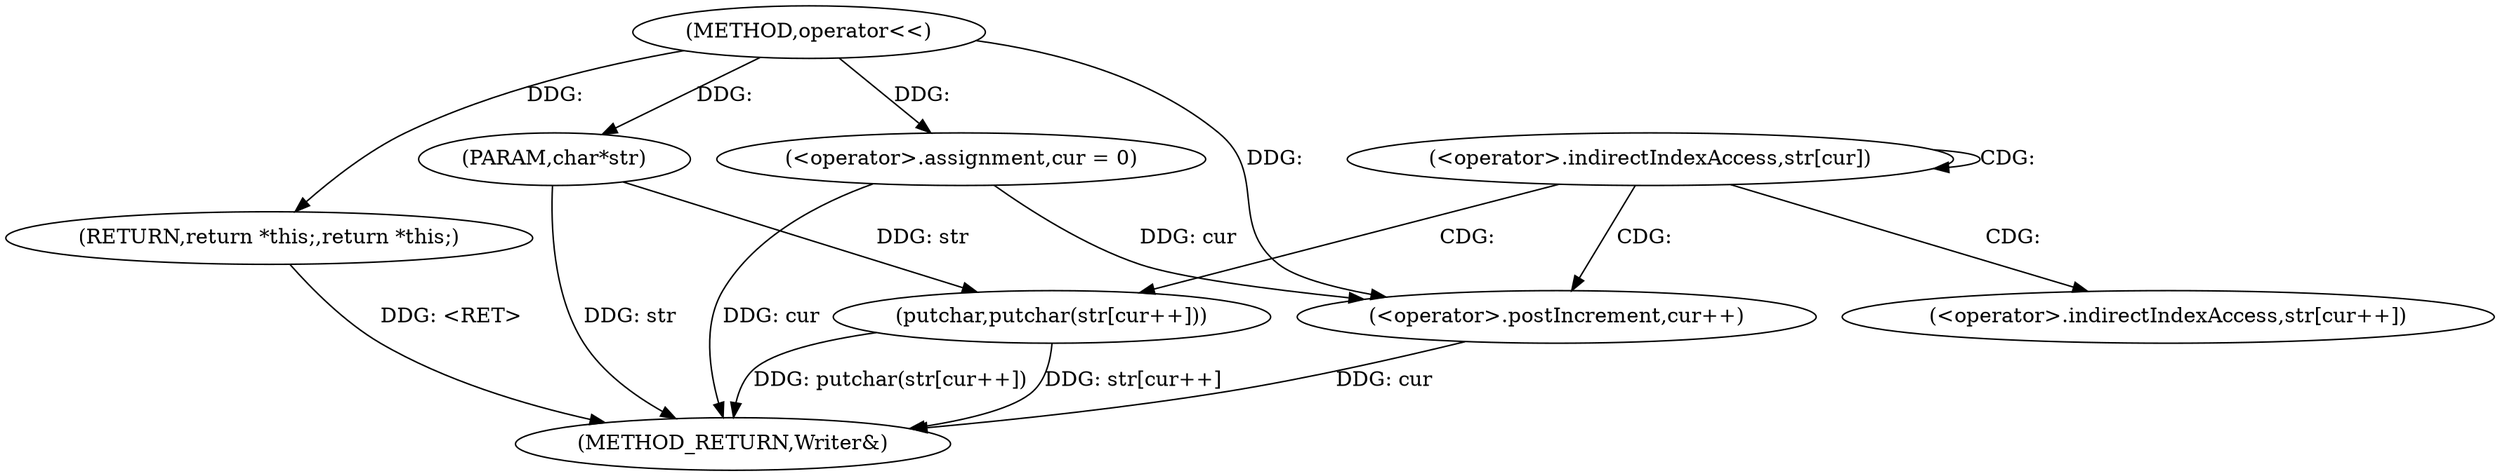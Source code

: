 digraph "operator<<" {  
"1001378" [label = "(METHOD,operator<<)" ]
"1001397" [label = "(METHOD_RETURN,Writer&)" ]
"1001379" [label = "(PARAM,char*str)" ]
"1001382" [label = "(<operator>.assignment,cur = 0)" ]
"1001394" [label = "(RETURN,return *this;,return *this;)" ]
"1001389" [label = "(putchar,putchar(str[cur++]))" ]
"1001392" [label = "(<operator>.postIncrement,cur++)" ]
"1001386" [label = "(<operator>.indirectIndexAccess,str[cur])" ]
"1001390" [label = "(<operator>.indirectIndexAccess,str[cur++])" ]
  "1001379" -> "1001397"  [ label = "DDG: str"] 
  "1001382" -> "1001397"  [ label = "DDG: cur"] 
  "1001392" -> "1001397"  [ label = "DDG: cur"] 
  "1001389" -> "1001397"  [ label = "DDG: str[cur++]"] 
  "1001389" -> "1001397"  [ label = "DDG: putchar(str[cur++])"] 
  "1001394" -> "1001397"  [ label = "DDG: <RET>"] 
  "1001378" -> "1001379"  [ label = "DDG: "] 
  "1001378" -> "1001382"  [ label = "DDG: "] 
  "1001378" -> "1001394"  [ label = "DDG: "] 
  "1001379" -> "1001389"  [ label = "DDG: str"] 
  "1001382" -> "1001392"  [ label = "DDG: cur"] 
  "1001378" -> "1001392"  [ label = "DDG: "] 
  "1001386" -> "1001390"  [ label = "CDG: "] 
  "1001386" -> "1001389"  [ label = "CDG: "] 
  "1001386" -> "1001386"  [ label = "CDG: "] 
  "1001386" -> "1001392"  [ label = "CDG: "] 
}
